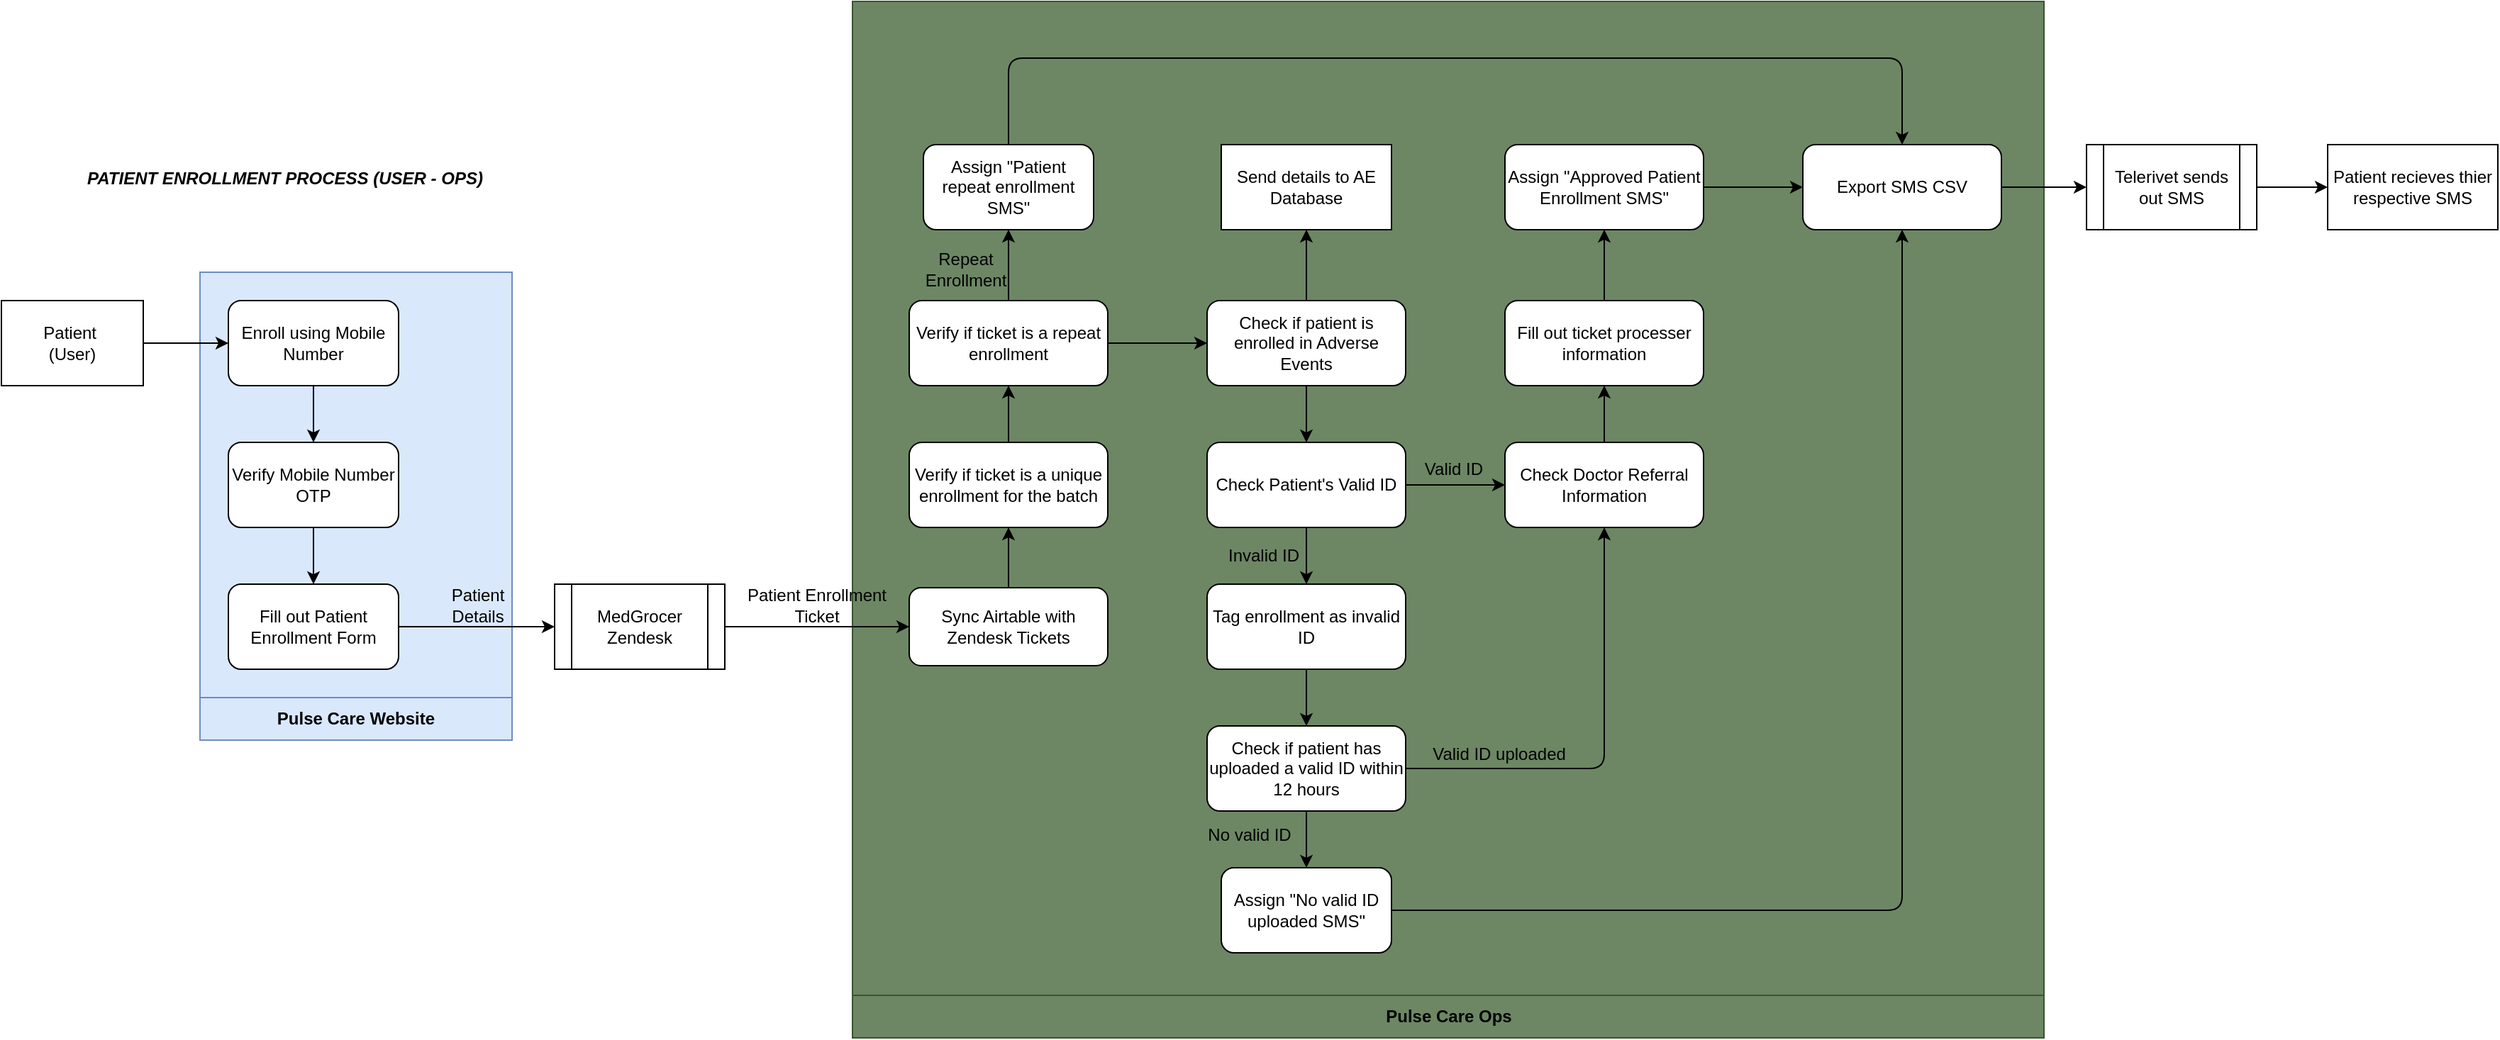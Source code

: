 <mxfile>
    <diagram id="TaLe2RkKAlyfnmkdeISu" name="Decision Tree">
        <mxGraphModel dx="190" dy="609" grid="1" gridSize="10" guides="1" tooltips="1" connect="1" arrows="1" fold="1" page="1" pageScale="1" pageWidth="850" pageHeight="1100" math="0" shadow="0">
            <root>
                <mxCell id="0"/>
                <mxCell id="1" parent="0"/>
                <mxCell id="89" value="" style="rounded=0;whiteSpace=wrap;html=1;fillColor=#6d8764;fontColor=#ffffff;strokeColor=#3A5431;" parent="1" vertex="1">
                    <mxGeometry x="1490" y="100" width="840" height="731" as="geometry"/>
                </mxCell>
                <mxCell id="88" value="" style="rounded=0;whiteSpace=wrap;html=1;fillColor=#dae8fc;strokeColor=#6c8ebf;" parent="1" vertex="1">
                    <mxGeometry x="1030" y="291" width="220" height="330" as="geometry"/>
                </mxCell>
                <mxCell id="61" style="edgeStyle=none;html=1;exitX=1;exitY=0.5;exitDx=0;exitDy=0;" parent="1" target="25" edge="1">
                    <mxGeometry relative="1" as="geometry">
                        <mxPoint x="980" y="341" as="sourcePoint"/>
                    </mxGeometry>
                </mxCell>
                <mxCell id="24" value="Patient&amp;nbsp;&lt;br&gt;(User)" style="rounded=0;whiteSpace=wrap;html=1;" parent="1" vertex="1">
                    <mxGeometry x="890" y="311" width="100" height="60" as="geometry"/>
                </mxCell>
                <mxCell id="25" value="Enroll using Mobile Number" style="rounded=1;whiteSpace=wrap;html=1;" parent="1" vertex="1">
                    <mxGeometry x="1050" y="311" width="120" height="60" as="geometry"/>
                </mxCell>
                <mxCell id="26" value="Verify Mobile Number OTP" style="rounded=1;whiteSpace=wrap;html=1;" parent="1" vertex="1">
                    <mxGeometry x="1050" y="411" width="120" height="60" as="geometry"/>
                </mxCell>
                <mxCell id="62" style="edgeStyle=none;html=1;exitX=0.5;exitY=1;exitDx=0;exitDy=0;entryX=0.5;entryY=0;entryDx=0;entryDy=0;" parent="1" source="25" target="26" edge="1">
                    <mxGeometry relative="1" as="geometry"/>
                </mxCell>
                <mxCell id="27" value="Fill out Patient Enrollment Form" style="rounded=1;whiteSpace=wrap;html=1;" parent="1" vertex="1">
                    <mxGeometry x="1050" y="511" width="120" height="60" as="geometry"/>
                </mxCell>
                <mxCell id="63" style="edgeStyle=none;html=1;exitX=0.5;exitY=1;exitDx=0;exitDy=0;entryX=0.5;entryY=0;entryDx=0;entryDy=0;" parent="1" source="26" target="27" edge="1">
                    <mxGeometry relative="1" as="geometry"/>
                </mxCell>
                <mxCell id="40" value="MedGrocer Zendesk" style="shape=process;whiteSpace=wrap;html=1;backgroundOutline=1;" parent="1" vertex="1">
                    <mxGeometry x="1280" y="511" width="120" height="60" as="geometry"/>
                </mxCell>
                <mxCell id="64" style="edgeStyle=none;html=1;exitX=1;exitY=0.5;exitDx=0;exitDy=0;" parent="1" source="27" target="40" edge="1">
                    <mxGeometry relative="1" as="geometry"/>
                </mxCell>
                <mxCell id="41" value="Sync Airtable with Zendesk Tickets" style="rounded=1;whiteSpace=wrap;html=1;" parent="1" vertex="1">
                    <mxGeometry x="1530" y="513.5" width="140" height="55" as="geometry"/>
                </mxCell>
                <mxCell id="42" style="edgeStyle=none;html=1;exitX=1;exitY=0.5;exitDx=0;exitDy=0;" parent="1" source="40" target="41" edge="1">
                    <mxGeometry relative="1" as="geometry"/>
                </mxCell>
                <mxCell id="43" value="Verify if ticket is a unique enrollment for the batch" style="rounded=1;whiteSpace=wrap;html=1;" parent="1" vertex="1">
                    <mxGeometry x="1530" y="411" width="140" height="60" as="geometry"/>
                </mxCell>
                <mxCell id="69" style="edgeStyle=none;html=1;exitX=0.5;exitY=0;exitDx=0;exitDy=0;entryX=0.5;entryY=1;entryDx=0;entryDy=0;" parent="1" source="41" target="43" edge="1">
                    <mxGeometry relative="1" as="geometry"/>
                </mxCell>
                <mxCell id="45" value="Verify if ticket is a repeat enrollment" style="rounded=1;whiteSpace=wrap;html=1;" parent="1" vertex="1">
                    <mxGeometry x="1530" y="311" width="140" height="60" as="geometry"/>
                </mxCell>
                <mxCell id="70" style="edgeStyle=none;html=1;exitX=0.5;exitY=0;exitDx=0;exitDy=0;entryX=0.5;entryY=1;entryDx=0;entryDy=0;" parent="1" source="43" target="45" edge="1">
                    <mxGeometry relative="1" as="geometry"/>
                </mxCell>
                <mxCell id="47" value="Check Patient's Valid ID" style="rounded=1;whiteSpace=wrap;html=1;" parent="1" vertex="1">
                    <mxGeometry x="1740" y="411" width="140" height="60" as="geometry"/>
                </mxCell>
                <mxCell id="71" style="edgeStyle=none;html=1;exitX=0.5;exitY=0;exitDx=0;exitDy=0;entryX=0.5;entryY=1;entryDx=0;entryDy=0;" parent="1" source="45" target="99" edge="1">
                    <mxGeometry relative="1" as="geometry"/>
                </mxCell>
                <mxCell id="74" style="edgeStyle=none;html=1;exitX=0.5;exitY=1;exitDx=0;exitDy=0;" parent="1" source="51" target="47" edge="1">
                    <mxGeometry relative="1" as="geometry"/>
                </mxCell>
                <mxCell id="136" style="edgeStyle=none;html=1;exitX=0.5;exitY=0;exitDx=0;exitDy=0;entryX=0.5;entryY=1;entryDx=0;entryDy=0;" edge="1" parent="1" source="51" target="106">
                    <mxGeometry relative="1" as="geometry"/>
                </mxCell>
                <mxCell id="51" value="Check if patient is enrolled in Adverse Events" style="rounded=1;whiteSpace=wrap;html=1;" parent="1" vertex="1">
                    <mxGeometry x="1740" y="311" width="140" height="60" as="geometry"/>
                </mxCell>
                <mxCell id="73" style="edgeStyle=none;html=1;exitX=1;exitY=0.5;exitDx=0;exitDy=0;entryX=0;entryY=0.5;entryDx=0;entryDy=0;" parent="1" source="45" target="51" edge="1">
                    <mxGeometry relative="1" as="geometry"/>
                </mxCell>
                <mxCell id="52" value="Tag enrollment as invalid ID" style="rounded=1;whiteSpace=wrap;html=1;" parent="1" vertex="1">
                    <mxGeometry x="1740" y="511" width="140" height="60" as="geometry"/>
                </mxCell>
                <mxCell id="75" style="edgeStyle=none;html=1;exitX=0.5;exitY=1;exitDx=0;exitDy=0;entryX=0.5;entryY=0;entryDx=0;entryDy=0;" parent="1" source="47" target="52" edge="1">
                    <mxGeometry relative="1" as="geometry"/>
                </mxCell>
                <mxCell id="53" value="Check if patient has uploaded a valid ID within 12 hours" style="rounded=1;whiteSpace=wrap;html=1;" parent="1" vertex="1">
                    <mxGeometry x="1740" y="611" width="140" height="60" as="geometry"/>
                </mxCell>
                <mxCell id="78" style="edgeStyle=none;html=1;exitX=0.5;exitY=1;exitDx=0;exitDy=0;entryX=0.5;entryY=0;entryDx=0;entryDy=0;" parent="1" source="52" target="53" edge="1">
                    <mxGeometry relative="1" as="geometry"/>
                </mxCell>
                <mxCell id="79" style="edgeStyle=none;html=1;exitX=0.5;exitY=1;exitDx=0;exitDy=0;entryX=0.5;entryY=0;entryDx=0;entryDy=0;" parent="1" source="53" target="100" edge="1">
                    <mxGeometry relative="1" as="geometry"/>
                </mxCell>
                <mxCell id="55" value="Check Doctor Referral Information" style="rounded=1;whiteSpace=wrap;html=1;" parent="1" vertex="1">
                    <mxGeometry x="1950" y="411" width="140" height="60" as="geometry"/>
                </mxCell>
                <mxCell id="81" style="edgeStyle=none;html=1;exitX=1;exitY=0.5;exitDx=0;exitDy=0;entryX=0;entryY=0.5;entryDx=0;entryDy=0;" parent="1" source="47" target="55" edge="1">
                    <mxGeometry relative="1" as="geometry"/>
                </mxCell>
                <mxCell id="82" style="edgeStyle=none;html=1;exitX=1;exitY=0.5;exitDx=0;exitDy=0;entryX=0.5;entryY=1;entryDx=0;entryDy=0;" parent="1" source="53" target="55" edge="1">
                    <mxGeometry relative="1" as="geometry">
                        <Array as="points">
                            <mxPoint x="2020" y="641"/>
                        </Array>
                    </mxGeometry>
                </mxCell>
                <mxCell id="140" style="edgeStyle=none;html=1;exitX=0.5;exitY=0;exitDx=0;exitDy=0;" edge="1" parent="1" source="56" target="137">
                    <mxGeometry relative="1" as="geometry"/>
                </mxCell>
                <mxCell id="56" value="Fill out ticket processer information" style="rounded=1;whiteSpace=wrap;html=1;" parent="1" vertex="1">
                    <mxGeometry x="1950" y="311" width="140" height="60" as="geometry"/>
                </mxCell>
                <mxCell id="85" style="edgeStyle=none;html=1;exitX=0.5;exitY=0;exitDx=0;exitDy=0;" parent="1" source="55" target="56" edge="1">
                    <mxGeometry relative="1" as="geometry"/>
                </mxCell>
                <mxCell id="60" value="Patient recieves thier respective SMS" style="rounded=0;whiteSpace=wrap;html=1;" parent="1" vertex="1">
                    <mxGeometry x="2530" y="201" width="120" height="60" as="geometry"/>
                </mxCell>
                <mxCell id="66" value="Patient Details" style="text;html=1;strokeColor=none;fillColor=none;align=center;verticalAlign=middle;whiteSpace=wrap;rounded=0;" parent="1" vertex="1">
                    <mxGeometry x="1196" y="511" width="60" height="30" as="geometry"/>
                </mxCell>
                <mxCell id="67" value="Patient Enrollment Ticket" style="text;html=1;strokeColor=none;fillColor=none;align=center;verticalAlign=middle;whiteSpace=wrap;rounded=0;" parent="1" vertex="1">
                    <mxGeometry x="1410" y="511" width="110" height="30" as="geometry"/>
                </mxCell>
                <mxCell id="72" value="Repeat Enrollment" style="text;html=1;strokeColor=none;fillColor=none;align=center;verticalAlign=middle;whiteSpace=wrap;rounded=0;" parent="1" vertex="1">
                    <mxGeometry x="1540" y="274" width="60" height="30" as="geometry"/>
                </mxCell>
                <mxCell id="77" value="Invalid ID" style="text;html=1;strokeColor=none;fillColor=none;align=center;verticalAlign=middle;whiteSpace=wrap;rounded=0;" parent="1" vertex="1">
                    <mxGeometry x="1750" y="476" width="60" height="30" as="geometry"/>
                </mxCell>
                <mxCell id="80" value="No valid ID" style="text;html=1;strokeColor=none;fillColor=none;align=center;verticalAlign=middle;whiteSpace=wrap;rounded=0;" parent="1" vertex="1">
                    <mxGeometry x="1730" y="673" width="80" height="30" as="geometry"/>
                </mxCell>
                <mxCell id="83" value="Valid ID" style="text;html=1;strokeColor=none;fillColor=none;align=center;verticalAlign=middle;whiteSpace=wrap;rounded=0;" parent="1" vertex="1">
                    <mxGeometry x="1884" y="415" width="60" height="30" as="geometry"/>
                </mxCell>
                <mxCell id="84" value="Valid ID uploaded" style="text;html=1;strokeColor=none;fillColor=none;align=center;verticalAlign=middle;whiteSpace=wrap;rounded=0;" parent="1" vertex="1">
                    <mxGeometry x="1893" y="616" width="106" height="30" as="geometry"/>
                </mxCell>
                <mxCell id="90" value="" style="rounded=0;whiteSpace=wrap;html=1;fillColor=#6d8764;fontColor=#ffffff;strokeColor=#3A5431;" parent="1" vertex="1">
                    <mxGeometry x="1490" y="801" width="840" height="30" as="geometry"/>
                </mxCell>
                <mxCell id="91" value="" style="rounded=0;whiteSpace=wrap;html=1;fillColor=#dae8fc;strokeColor=#6c8ebf;" parent="1" vertex="1">
                    <mxGeometry x="1030" y="591" width="220" height="30" as="geometry"/>
                </mxCell>
                <mxCell id="92" value="&lt;b&gt;Pulse Care Website&lt;/b&gt;" style="text;html=1;strokeColor=none;fillColor=none;align=center;verticalAlign=middle;whiteSpace=wrap;rounded=0;" parent="1" vertex="1">
                    <mxGeometry x="1070" y="591" width="140" height="30" as="geometry"/>
                </mxCell>
                <mxCell id="94" value="Pulse Care Ops" style="text;html=1;strokeColor=none;fillColor=none;align=center;verticalAlign=middle;whiteSpace=wrap;rounded=0;fontStyle=1" parent="1" vertex="1">
                    <mxGeometry x="1856.5" y="801" width="107" height="30" as="geometry"/>
                </mxCell>
                <mxCell id="97" value="PATIENT ENROLLMENT PROCESS (USER - OPS)" style="text;html=1;strokeColor=none;fillColor=none;align=center;verticalAlign=middle;whiteSpace=wrap;rounded=0;fontStyle=3" parent="1" vertex="1">
                    <mxGeometry x="930" y="210" width="320" height="30" as="geometry"/>
                </mxCell>
                <mxCell id="143" style="edgeStyle=none;html=1;exitX=0.5;exitY=0;exitDx=0;exitDy=0;entryX=0.5;entryY=0;entryDx=0;entryDy=0;" edge="1" parent="1" source="99" target="138">
                    <mxGeometry relative="1" as="geometry">
                        <Array as="points">
                            <mxPoint x="1600" y="140"/>
                            <mxPoint x="2230" y="140"/>
                        </Array>
                    </mxGeometry>
                </mxCell>
                <mxCell id="99" value="Assign &quot;Patient repeat enrollment SMS&quot;" style="rounded=1;whiteSpace=wrap;html=1;" vertex="1" parent="1">
                    <mxGeometry x="1540" y="201" width="120" height="60" as="geometry"/>
                </mxCell>
                <mxCell id="145" style="edgeStyle=none;html=1;entryX=0.5;entryY=1;entryDx=0;entryDy=0;" edge="1" parent="1" source="100" target="138">
                    <mxGeometry relative="1" as="geometry">
                        <Array as="points">
                            <mxPoint x="2230" y="741"/>
                        </Array>
                    </mxGeometry>
                </mxCell>
                <mxCell id="100" value="Assign &quot;No valid ID uploaded SMS&quot;" style="rounded=1;whiteSpace=wrap;html=1;" vertex="1" parent="1">
                    <mxGeometry x="1750" y="711" width="120" height="60" as="geometry"/>
                </mxCell>
                <mxCell id="106" value="Send details to AE Database" style="rounded=0;whiteSpace=wrap;html=1;" vertex="1" parent="1">
                    <mxGeometry x="1750" y="201" width="120" height="60" as="geometry"/>
                </mxCell>
                <mxCell id="142" style="edgeStyle=none;html=1;exitX=1;exitY=0.5;exitDx=0;exitDy=0;entryX=0;entryY=0.5;entryDx=0;entryDy=0;" edge="1" parent="1" source="135" target="60">
                    <mxGeometry relative="1" as="geometry"/>
                </mxCell>
                <mxCell id="135" value="Telerivet sends out SMS" style="shape=process;whiteSpace=wrap;html=1;backgroundOutline=1;" vertex="1" parent="1">
                    <mxGeometry x="2360" y="201" width="120" height="60" as="geometry"/>
                </mxCell>
                <mxCell id="139" style="edgeStyle=none;html=1;exitX=1;exitY=0.5;exitDx=0;exitDy=0;" edge="1" parent="1" source="137" target="138">
                    <mxGeometry relative="1" as="geometry"/>
                </mxCell>
                <mxCell id="137" value="Assign &quot;Approved Patient Enrollment SMS&quot;" style="rounded=1;whiteSpace=wrap;html=1;" vertex="1" parent="1">
                    <mxGeometry x="1950" y="201" width="140" height="60" as="geometry"/>
                </mxCell>
                <mxCell id="141" style="edgeStyle=none;html=1;exitX=1;exitY=0.5;exitDx=0;exitDy=0;entryX=0;entryY=0.5;entryDx=0;entryDy=0;" edge="1" parent="1" source="138" target="135">
                    <mxGeometry relative="1" as="geometry"/>
                </mxCell>
                <mxCell id="138" value="Export SMS CSV" style="rounded=1;whiteSpace=wrap;html=1;" vertex="1" parent="1">
                    <mxGeometry x="2160" y="201" width="140" height="60" as="geometry"/>
                </mxCell>
            </root>
        </mxGraphModel>
    </diagram>
    <diagram id="meiuRHZsYUnqdzDoraj_" name="Data Flow Diagram">
        <mxGraphModel dx="-29" dy="-467" grid="1" gridSize="10" guides="1" tooltips="1" connect="1" arrows="1" fold="1" page="1" pageScale="1" pageWidth="850" pageHeight="1100" math="0" shadow="0">
            <root>
                <mxCell id="0"/>
                <mxCell id="1" parent="0"/>
                <mxCell id="WnGBfVEDo_EBX4ITjBDv-1" value="" style="rounded=0;whiteSpace=wrap;html=1;fillColor=none;container=0;" parent="1" vertex="1">
                    <mxGeometry x="960" y="1360" width="1080" height="400" as="geometry"/>
                </mxCell>
                <mxCell id="WnGBfVEDo_EBX4ITjBDv-2" value="" style="rounded=0;whiteSpace=wrap;html=1;fillColor=none;container=0;" parent="1" vertex="1">
                    <mxGeometry x="960" y="1200" width="1080" height="160" as="geometry"/>
                </mxCell>
                <mxCell id="WnGBfVEDo_EBX4ITjBDv-3" value="Pulsecare Doctors" style="rounded=0;whiteSpace=wrap;html=1;fillColor=none;rotation=-90;" parent="1" vertex="1">
                    <mxGeometry x="860" y="1260" width="160" height="40" as="geometry"/>
                </mxCell>
                <mxCell id="WnGBfVEDo_EBX4ITjBDv-4" value="Coordinators" style="rounded=0;whiteSpace=wrap;html=1;fillColor=none;rotation=-90;" parent="1" vertex="1">
                    <mxGeometry x="740" y="1540" width="400" height="40" as="geometry"/>
                </mxCell>
                <mxCell id="WnGBfVEDo_EBX4ITjBDv-5" value="Patient Enrollment" style="text;html=1;align=left;verticalAlign=middle;resizable=0;points=[];autosize=1;strokeColor=none;fillColor=none;" parent="1" vertex="1">
                    <mxGeometry x="920" y="1160" width="120" height="30" as="geometry"/>
                </mxCell>
                <mxCell id="WnGBfVEDo_EBX4ITjBDv-6" style="edgeStyle=none;html=1;exitX=0.5;exitY=1;exitDx=0;exitDy=0;entryX=0.5;entryY=0;entryDx=0;entryDy=0;" parent="1" source="WnGBfVEDo_EBX4ITjBDv-7" target="WnGBfVEDo_EBX4ITjBDv-10" edge="1">
                    <mxGeometry relative="1" as="geometry"/>
                </mxCell>
                <mxCell id="WnGBfVEDo_EBX4ITjBDv-7" value="Fill out patient form on Pulsecare website" style="rounded=0;whiteSpace=wrap;html=1;fillColor=none;" parent="1" vertex="1">
                    <mxGeometry x="1000" y="1240" width="80" height="80" as="geometry"/>
                </mxCell>
                <mxCell id="WnGBfVEDo_EBX4ITjBDv-8" style="edgeStyle=none;html=1;" parent="1" source="WnGBfVEDo_EBX4ITjBDv-10" target="WnGBfVEDo_EBX4ITjBDv-12" edge="1">
                    <mxGeometry relative="1" as="geometry"/>
                </mxCell>
                <mxCell id="WnGBfVEDo_EBX4ITjBDv-9" style="edgeStyle=none;html=1;entryX=0;entryY=0.5;entryDx=0;entryDy=0;exitX=0.5;exitY=1;exitDx=0;exitDy=0;" parent="1" source="WnGBfVEDo_EBX4ITjBDv-10" target="WnGBfVEDo_EBX4ITjBDv-25" edge="1">
                    <mxGeometry relative="1" as="geometry">
                        <Array as="points">
                            <mxPoint x="1040" y="1680"/>
                        </Array>
                    </mxGeometry>
                </mxCell>
                <mxCell id="WnGBfVEDo_EBX4ITjBDv-10" value="Extract Zendesk Tickets via Airtable" style="rounded=0;whiteSpace=wrap;html=1;fillColor=none;" parent="1" vertex="1">
                    <mxGeometry x="1000" y="1520" width="80" height="80" as="geometry"/>
                </mxCell>
                <mxCell id="WnGBfVEDo_EBX4ITjBDv-11" style="edgeStyle=none;html=1;entryX=0;entryY=0.5;entryDx=0;entryDy=0;" parent="1" source="WnGBfVEDo_EBX4ITjBDv-12" target="WnGBfVEDo_EBX4ITjBDv-14" edge="1">
                    <mxGeometry relative="1" as="geometry"/>
                </mxCell>
                <mxCell id="WnGBfVEDo_EBX4ITjBDv-12" value="Check if enrollment is unique for its batch" style="rounded=0;whiteSpace=wrap;html=1;fillColor=none;" parent="1" vertex="1">
                    <mxGeometry x="1120" y="1520" width="80" height="80" as="geometry"/>
                </mxCell>
                <mxCell id="WnGBfVEDo_EBX4ITjBDv-13" style="edgeStyle=none;html=1;entryX=0;entryY=0.5;entryDx=0;entryDy=0;" parent="1" source="WnGBfVEDo_EBX4ITjBDv-14" target="WnGBfVEDo_EBX4ITjBDv-17" edge="1">
                    <mxGeometry relative="1" as="geometry"/>
                </mxCell>
                <mxCell id="WnGBfVEDo_EBX4ITjBDv-14" value="Check if enrollment is a unique enrollment" style="rounded=0;whiteSpace=wrap;html=1;fillColor=none;" parent="1" vertex="1">
                    <mxGeometry x="1240" y="1520" width="80" height="80" as="geometry"/>
                </mxCell>
                <mxCell id="WnGBfVEDo_EBX4ITjBDv-15" style="edgeStyle=none;html=1;exitX=0.5;exitY=0;exitDx=0;exitDy=0;entryX=0.5;entryY=1;entryDx=0;entryDy=0;" parent="1" source="WnGBfVEDo_EBX4ITjBDv-17" target="WnGBfVEDo_EBX4ITjBDv-18" edge="1">
                    <mxGeometry relative="1" as="geometry"/>
                </mxCell>
                <mxCell id="WnGBfVEDo_EBX4ITjBDv-16" style="edgeStyle=none;html=1;exitX=1;exitY=0.5;exitDx=0;exitDy=0;entryX=0;entryY=0.5;entryDx=0;entryDy=0;" parent="1" source="WnGBfVEDo_EBX4ITjBDv-17" target="WnGBfVEDo_EBX4ITjBDv-20" edge="1">
                    <mxGeometry relative="1" as="geometry"/>
                </mxCell>
                <mxCell id="WnGBfVEDo_EBX4ITjBDv-17" value="Check unenrolled&lt;br&gt;AE list" style="rounded=0;whiteSpace=wrap;html=1;fillColor=none;" parent="1" vertex="1">
                    <mxGeometry x="1360" y="1520" width="80" height="80" as="geometry"/>
                </mxCell>
                <mxCell id="WnGBfVEDo_EBX4ITjBDv-18" value="Input in Pulsecare PV database via Google Sheets" style="rounded=0;whiteSpace=wrap;html=1;fillColor=none;" parent="1" vertex="1">
                    <mxGeometry x="1360" y="1400" width="80" height="80" as="geometry"/>
                </mxCell>
                <mxCell id="WnGBfVEDo_EBX4ITjBDv-19" style="edgeStyle=none;html=1;exitX=1;exitY=0.5;exitDx=0;exitDy=0;entryX=0;entryY=0.5;entryDx=0;entryDy=0;" parent="1" source="WnGBfVEDo_EBX4ITjBDv-20" target="WnGBfVEDo_EBX4ITjBDv-22" edge="1">
                    <mxGeometry relative="1" as="geometry"/>
                </mxCell>
                <mxCell id="WnGBfVEDo_EBX4ITjBDv-20" value="Verify uploaded ID" style="rounded=0;whiteSpace=wrap;html=1;fillColor=none;" parent="1" vertex="1">
                    <mxGeometry x="1480" y="1520" width="80" height="80" as="geometry"/>
                </mxCell>
                <mxCell id="WnGBfVEDo_EBX4ITjBDv-21" style="edgeStyle=none;html=1;entryX=0;entryY=0.5;entryDx=0;entryDy=0;" parent="1" source="WnGBfVEDo_EBX4ITjBDv-22" target="WnGBfVEDo_EBX4ITjBDv-30" edge="1">
                    <mxGeometry relative="1" as="geometry"/>
                </mxCell>
                <mxCell id="WnGBfVEDo_EBX4ITjBDv-22" value="Check if patient's doctor is enrolled" style="rounded=0;whiteSpace=wrap;html=1;fillColor=none;" parent="1" vertex="1">
                    <mxGeometry x="1600" y="1520" width="80" height="80" as="geometry"/>
                </mxCell>
                <mxCell id="WnGBfVEDo_EBX4ITjBDv-23" value="Patient receives an SMS confirming enrollment" style="rounded=0;whiteSpace=wrap;html=1;fillColor=none;" parent="1" vertex="1">
                    <mxGeometry x="1920" y="1240" width="80" height="80" as="geometry"/>
                </mxCell>
                <mxCell id="WnGBfVEDo_EBX4ITjBDv-24" style="edgeStyle=none;html=1;exitX=1;exitY=0.5;exitDx=0;exitDy=0;entryX=0;entryY=0.5;entryDx=0;entryDy=0;" parent="1" source="WnGBfVEDo_EBX4ITjBDv-25" target="WnGBfVEDo_EBX4ITjBDv-30" edge="1">
                    <mxGeometry relative="1" as="geometry">
                        <Array as="points">
                            <mxPoint x="1700" y="1680"/>
                            <mxPoint x="1700" y="1560"/>
                        </Array>
                    </mxGeometry>
                </mxCell>
                <mxCell id="WnGBfVEDo_EBX4ITjBDv-25" value="Check for Adverse Events" style="rounded=0;whiteSpace=wrap;html=1;fillColor=none;" parent="1" vertex="1">
                    <mxGeometry x="1360" y="1640" width="80" height="80" as="geometry"/>
                </mxCell>
                <mxCell id="WnGBfVEDo_EBX4ITjBDv-26" style="edgeStyle=none;html=1;entryX=0;entryY=0.5;entryDx=0;entryDy=0;" parent="1" source="WnGBfVEDo_EBX4ITjBDv-30" target="WnGBfVEDo_EBX4ITjBDv-32" edge="1">
                    <mxGeometry relative="1" as="geometry"/>
                </mxCell>
                <mxCell id="WnGBfVEDo_EBX4ITjBDv-27" value="Yes" style="edgeLabel;html=1;align=center;verticalAlign=middle;resizable=0;points=[];" parent="WnGBfVEDo_EBX4ITjBDv-26" vertex="1" connectable="0">
                    <mxGeometry x="-0.2" relative="1" as="geometry">
                        <mxPoint as="offset"/>
                    </mxGeometry>
                </mxCell>
                <mxCell id="WnGBfVEDo_EBX4ITjBDv-28" style="edgeStyle=none;html=1;entryX=0;entryY=0.5;entryDx=0;entryDy=0;" parent="1" source="WnGBfVEDo_EBX4ITjBDv-30" target="WnGBfVEDo_EBX4ITjBDv-23" edge="1">
                    <mxGeometry relative="1" as="geometry">
                        <Array as="points">
                            <mxPoint x="1800" y="1280"/>
                        </Array>
                    </mxGeometry>
                </mxCell>
                <mxCell id="WnGBfVEDo_EBX4ITjBDv-29" value="No" style="edgeLabel;html=1;align=center;verticalAlign=middle;resizable=0;points=[];" parent="WnGBfVEDo_EBX4ITjBDv-28" vertex="1" connectable="0">
                    <mxGeometry x="-0.898" relative="1" as="geometry">
                        <mxPoint as="offset"/>
                    </mxGeometry>
                </mxCell>
                <mxCell id="WnGBfVEDo_EBX4ITjBDv-30" value="Patient is&lt;br&gt;HCP Transferee?" style="rhombus;whiteSpace=wrap;html=1;" parent="1" vertex="1">
                    <mxGeometry x="1720" y="1520" width="160" height="80" as="geometry"/>
                </mxCell>
                <mxCell id="WnGBfVEDo_EBX4ITjBDv-31" style="edgeStyle=none;html=1;exitX=0.5;exitY=0;exitDx=0;exitDy=0;" parent="1" source="WnGBfVEDo_EBX4ITjBDv-32" target="WnGBfVEDo_EBX4ITjBDv-23" edge="1">
                    <mxGeometry relative="1" as="geometry"/>
                </mxCell>
                <mxCell id="WnGBfVEDo_EBX4ITjBDv-32" value="Validate HCP patient code" style="rounded=0;whiteSpace=wrap;html=1;fillColor=none;" parent="1" vertex="1">
                    <mxGeometry x="1920" y="1520" width="80" height="80" as="geometry"/>
                </mxCell>
            </root>
        </mxGraphModel>
    </diagram>
</mxfile>
